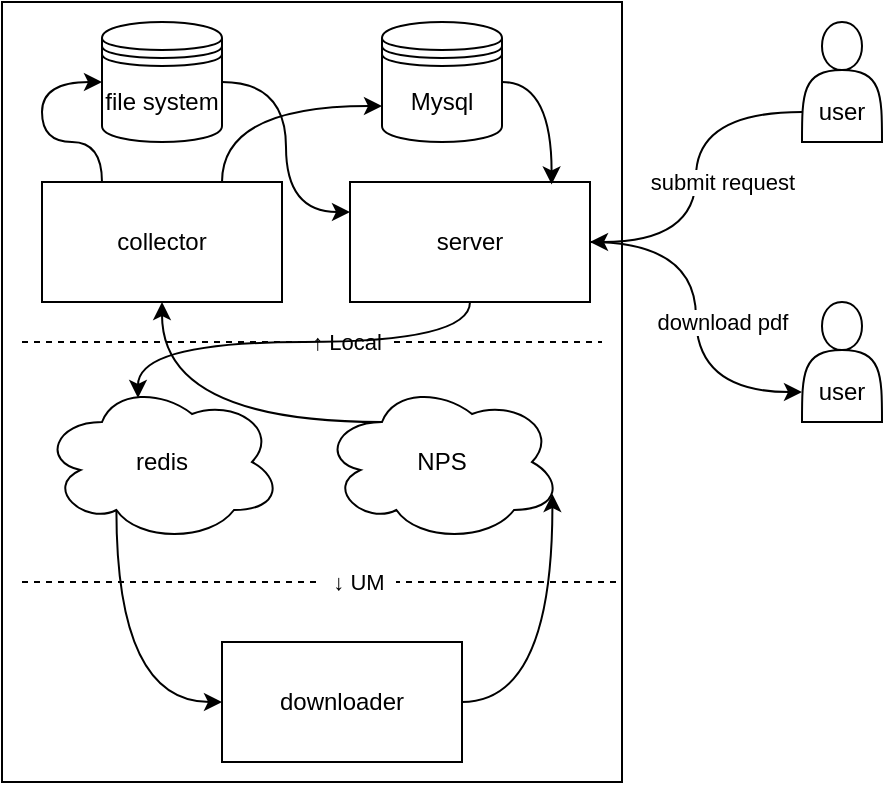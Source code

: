 <mxfile version="22.0.8" type="device">
  <diagram id="MkJwhYecBPFDa9c7J096" name="第 1 页">
    <mxGraphModel dx="1050" dy="513" grid="1" gridSize="10" guides="1" tooltips="1" connect="1" arrows="1" fold="1" page="1" pageScale="1" pageWidth="827" pageHeight="1169" math="0" shadow="0">
      <root>
        <mxCell id="0" />
        <mxCell id="1" parent="0" />
        <mxCell id="PT-e_hgDI1EyKGgwGwKE-10" value="" style="rounded=0;whiteSpace=wrap;html=1;fillColor=none;" vertex="1" parent="1">
          <mxGeometry x="180" y="50" width="310" height="390" as="geometry" />
        </mxCell>
        <mxCell id="PT-e_hgDI1EyKGgwGwKE-1" value="downloader" style="rounded=0;whiteSpace=wrap;html=1;" vertex="1" parent="1">
          <mxGeometry x="290" y="370" width="120" height="60" as="geometry" />
        </mxCell>
        <mxCell id="PT-e_hgDI1EyKGgwGwKE-3" value="" style="endArrow=none;dashed=1;html=1;rounded=0;" edge="1" parent="1">
          <mxGeometry width="50" height="50" relative="1" as="geometry">
            <mxPoint x="190" y="340" as="sourcePoint" />
            <mxPoint x="490" y="340" as="targetPoint" />
          </mxGeometry>
        </mxCell>
        <mxCell id="PT-e_hgDI1EyKGgwGwKE-4" value="&amp;nbsp; ↓ UM&amp;nbsp;&amp;nbsp;" style="edgeLabel;html=1;align=center;verticalAlign=middle;resizable=0;points=[];" vertex="1" connectable="0" parent="PT-e_hgDI1EyKGgwGwKE-3">
          <mxGeometry x="0.118" relative="1" as="geometry">
            <mxPoint as="offset" />
          </mxGeometry>
        </mxCell>
        <mxCell id="PT-e_hgDI1EyKGgwGwKE-16" style="edgeStyle=orthogonalEdgeStyle;rounded=0;orthogonalLoop=1;jettySize=auto;html=1;exitX=0.31;exitY=0.8;exitDx=0;exitDy=0;exitPerimeter=0;entryX=0;entryY=0.5;entryDx=0;entryDy=0;curved=1;" edge="1" parent="1" source="PT-e_hgDI1EyKGgwGwKE-5" target="PT-e_hgDI1EyKGgwGwKE-1">
          <mxGeometry relative="1" as="geometry" />
        </mxCell>
        <mxCell id="PT-e_hgDI1EyKGgwGwKE-5" value="redis" style="ellipse;shape=cloud;whiteSpace=wrap;html=1;" vertex="1" parent="1">
          <mxGeometry x="200" y="240" width="120" height="80" as="geometry" />
        </mxCell>
        <mxCell id="PT-e_hgDI1EyKGgwGwKE-29" style="edgeStyle=orthogonalEdgeStyle;rounded=0;orthogonalLoop=1;jettySize=auto;html=1;exitX=0.75;exitY=0;exitDx=0;exitDy=0;entryX=0;entryY=0.7;entryDx=0;entryDy=0;curved=1;" edge="1" parent="1" source="PT-e_hgDI1EyKGgwGwKE-6" target="PT-e_hgDI1EyKGgwGwKE-13">
          <mxGeometry relative="1" as="geometry" />
        </mxCell>
        <mxCell id="PT-e_hgDI1EyKGgwGwKE-30" style="edgeStyle=orthogonalEdgeStyle;rounded=0;orthogonalLoop=1;jettySize=auto;html=1;exitX=0.25;exitY=0;exitDx=0;exitDy=0;entryX=0;entryY=0.5;entryDx=0;entryDy=0;curved=1;" edge="1" parent="1" source="PT-e_hgDI1EyKGgwGwKE-6" target="PT-e_hgDI1EyKGgwGwKE-11">
          <mxGeometry relative="1" as="geometry">
            <Array as="points">
              <mxPoint x="230" y="120" />
              <mxPoint x="200" y="120" />
              <mxPoint x="200" y="90" />
            </Array>
          </mxGeometry>
        </mxCell>
        <mxCell id="PT-e_hgDI1EyKGgwGwKE-6" value="collector" style="rounded=0;whiteSpace=wrap;html=1;" vertex="1" parent="1">
          <mxGeometry x="200" y="140" width="120" height="60" as="geometry" />
        </mxCell>
        <mxCell id="PT-e_hgDI1EyKGgwGwKE-7" value="" style="endArrow=none;dashed=1;html=1;rounded=0;" edge="1" parent="1">
          <mxGeometry width="50" height="50" relative="1" as="geometry">
            <mxPoint x="190" y="220" as="sourcePoint" />
            <mxPoint x="480" y="220" as="targetPoint" />
          </mxGeometry>
        </mxCell>
        <mxCell id="PT-e_hgDI1EyKGgwGwKE-8" value="&amp;nbsp; ↑ Local&amp;nbsp;&amp;nbsp;" style="edgeLabel;html=1;align=center;verticalAlign=middle;resizable=0;points=[];" vertex="1" connectable="0" parent="PT-e_hgDI1EyKGgwGwKE-7">
          <mxGeometry x="0.118" relative="1" as="geometry">
            <mxPoint as="offset" />
          </mxGeometry>
        </mxCell>
        <mxCell id="PT-e_hgDI1EyKGgwGwKE-9" value="NPS" style="ellipse;shape=cloud;whiteSpace=wrap;html=1;" vertex="1" parent="1">
          <mxGeometry x="340" y="240" width="120" height="80" as="geometry" />
        </mxCell>
        <mxCell id="PT-e_hgDI1EyKGgwGwKE-36" style="edgeStyle=orthogonalEdgeStyle;rounded=0;orthogonalLoop=1;jettySize=auto;html=1;exitX=1;exitY=0.5;exitDx=0;exitDy=0;entryX=0;entryY=0.25;entryDx=0;entryDy=0;curved=1;" edge="1" parent="1" source="PT-e_hgDI1EyKGgwGwKE-11" target="PT-e_hgDI1EyKGgwGwKE-12">
          <mxGeometry relative="1" as="geometry" />
        </mxCell>
        <mxCell id="PT-e_hgDI1EyKGgwGwKE-11" value="file system" style="shape=datastore;whiteSpace=wrap;html=1;" vertex="1" parent="1">
          <mxGeometry x="230" y="60" width="60" height="60" as="geometry" />
        </mxCell>
        <mxCell id="PT-e_hgDI1EyKGgwGwKE-34" style="edgeStyle=orthogonalEdgeStyle;rounded=0;orthogonalLoop=1;jettySize=auto;html=1;exitX=1;exitY=0.5;exitDx=0;exitDy=0;entryX=0;entryY=0.75;entryDx=0;entryDy=0;curved=1;" edge="1" parent="1" source="PT-e_hgDI1EyKGgwGwKE-12" target="PT-e_hgDI1EyKGgwGwKE-21">
          <mxGeometry relative="1" as="geometry" />
        </mxCell>
        <mxCell id="PT-e_hgDI1EyKGgwGwKE-35" value="download pdf" style="edgeLabel;html=1;align=center;verticalAlign=middle;resizable=0;points=[];" vertex="1" connectable="0" parent="PT-e_hgDI1EyKGgwGwKE-34">
          <mxGeometry x="0.041" relative="1" as="geometry">
            <mxPoint x="13" y="-1" as="offset" />
          </mxGeometry>
        </mxCell>
        <mxCell id="PT-e_hgDI1EyKGgwGwKE-12" value="server" style="rounded=0;whiteSpace=wrap;html=1;" vertex="1" parent="1">
          <mxGeometry x="354" y="140" width="120" height="60" as="geometry" />
        </mxCell>
        <mxCell id="PT-e_hgDI1EyKGgwGwKE-13" value="Mysql" style="shape=datastore;whiteSpace=wrap;html=1;" vertex="1" parent="1">
          <mxGeometry x="370" y="60" width="60" height="60" as="geometry" />
        </mxCell>
        <mxCell id="PT-e_hgDI1EyKGgwGwKE-15" style="edgeStyle=orthogonalEdgeStyle;rounded=0;orthogonalLoop=1;jettySize=auto;html=1;exitX=0;exitY=0.75;exitDx=0;exitDy=0;entryX=1;entryY=0.5;entryDx=0;entryDy=0;curved=1;" edge="1" parent="1" source="PT-e_hgDI1EyKGgwGwKE-14" target="PT-e_hgDI1EyKGgwGwKE-12">
          <mxGeometry relative="1" as="geometry" />
        </mxCell>
        <mxCell id="PT-e_hgDI1EyKGgwGwKE-24" value="submit request" style="edgeLabel;html=1;align=center;verticalAlign=middle;resizable=0;points=[];" vertex="1" connectable="0" parent="PT-e_hgDI1EyKGgwGwKE-15">
          <mxGeometry x="0.027" y="1" relative="1" as="geometry">
            <mxPoint x="12" as="offset" />
          </mxGeometry>
        </mxCell>
        <mxCell id="PT-e_hgDI1EyKGgwGwKE-14" value="&lt;br&gt;&lt;br&gt;user" style="shape=actor;whiteSpace=wrap;html=1;" vertex="1" parent="1">
          <mxGeometry x="580" y="60" width="40" height="60" as="geometry" />
        </mxCell>
        <mxCell id="PT-e_hgDI1EyKGgwGwKE-18" style="edgeStyle=orthogonalEdgeStyle;rounded=0;orthogonalLoop=1;jettySize=auto;html=1;exitX=1;exitY=0.5;exitDx=0;exitDy=0;entryX=0.96;entryY=0.7;entryDx=0;entryDy=0;curved=1;entryPerimeter=0;" edge="1" parent="1" source="PT-e_hgDI1EyKGgwGwKE-1" target="PT-e_hgDI1EyKGgwGwKE-9">
          <mxGeometry relative="1" as="geometry">
            <mxPoint x="247" y="314" as="sourcePoint" />
            <mxPoint x="300" y="410" as="targetPoint" />
          </mxGeometry>
        </mxCell>
        <mxCell id="PT-e_hgDI1EyKGgwGwKE-19" style="edgeStyle=orthogonalEdgeStyle;rounded=0;orthogonalLoop=1;jettySize=auto;html=1;exitX=0.25;exitY=0.25;exitDx=0;exitDy=0;entryX=0.5;entryY=1;entryDx=0;entryDy=0;curved=1;exitPerimeter=0;" edge="1" parent="1" source="PT-e_hgDI1EyKGgwGwKE-9" target="PT-e_hgDI1EyKGgwGwKE-6">
          <mxGeometry relative="1" as="geometry">
            <mxPoint x="420" y="410" as="sourcePoint" />
            <mxPoint x="387" y="314" as="targetPoint" />
          </mxGeometry>
        </mxCell>
        <mxCell id="PT-e_hgDI1EyKGgwGwKE-20" style="edgeStyle=orthogonalEdgeStyle;rounded=0;orthogonalLoop=1;jettySize=auto;html=1;exitX=0.5;exitY=1;exitDx=0;exitDy=0;entryX=0.4;entryY=0.1;entryDx=0;entryDy=0;curved=1;entryPerimeter=0;" edge="1" parent="1" source="PT-e_hgDI1EyKGgwGwKE-12" target="PT-e_hgDI1EyKGgwGwKE-5">
          <mxGeometry relative="1" as="geometry">
            <mxPoint x="430" y="420" as="sourcePoint" />
            <mxPoint x="397" y="324" as="targetPoint" />
          </mxGeometry>
        </mxCell>
        <mxCell id="PT-e_hgDI1EyKGgwGwKE-21" value="&lt;br&gt;&lt;br&gt;user" style="shape=actor;whiteSpace=wrap;html=1;" vertex="1" parent="1">
          <mxGeometry x="580" y="200" width="40" height="60" as="geometry" />
        </mxCell>
        <mxCell id="PT-e_hgDI1EyKGgwGwKE-33" style="edgeStyle=orthogonalEdgeStyle;rounded=0;orthogonalLoop=1;jettySize=auto;html=1;exitX=1;exitY=0.5;exitDx=0;exitDy=0;entryX=0.84;entryY=0.02;entryDx=0;entryDy=0;entryPerimeter=0;curved=1;" edge="1" parent="1" source="PT-e_hgDI1EyKGgwGwKE-13" target="PT-e_hgDI1EyKGgwGwKE-12">
          <mxGeometry relative="1" as="geometry" />
        </mxCell>
      </root>
    </mxGraphModel>
  </diagram>
</mxfile>
